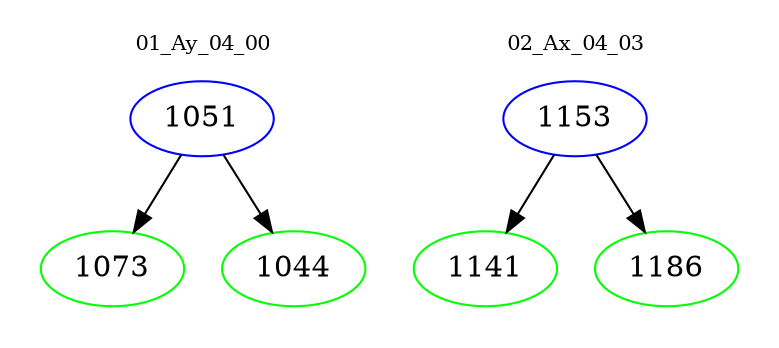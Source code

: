 digraph{
subgraph cluster_0 {
color = white
label = "01_Ay_04_00";
fontsize=10;
T0_1051 [label="1051", color="blue"]
T0_1051 -> T0_1073 [color="black"]
T0_1073 [label="1073", color="green"]
T0_1051 -> T0_1044 [color="black"]
T0_1044 [label="1044", color="green"]
}
subgraph cluster_1 {
color = white
label = "02_Ax_04_03";
fontsize=10;
T1_1153 [label="1153", color="blue"]
T1_1153 -> T1_1141 [color="black"]
T1_1141 [label="1141", color="green"]
T1_1153 -> T1_1186 [color="black"]
T1_1186 [label="1186", color="green"]
}
}
